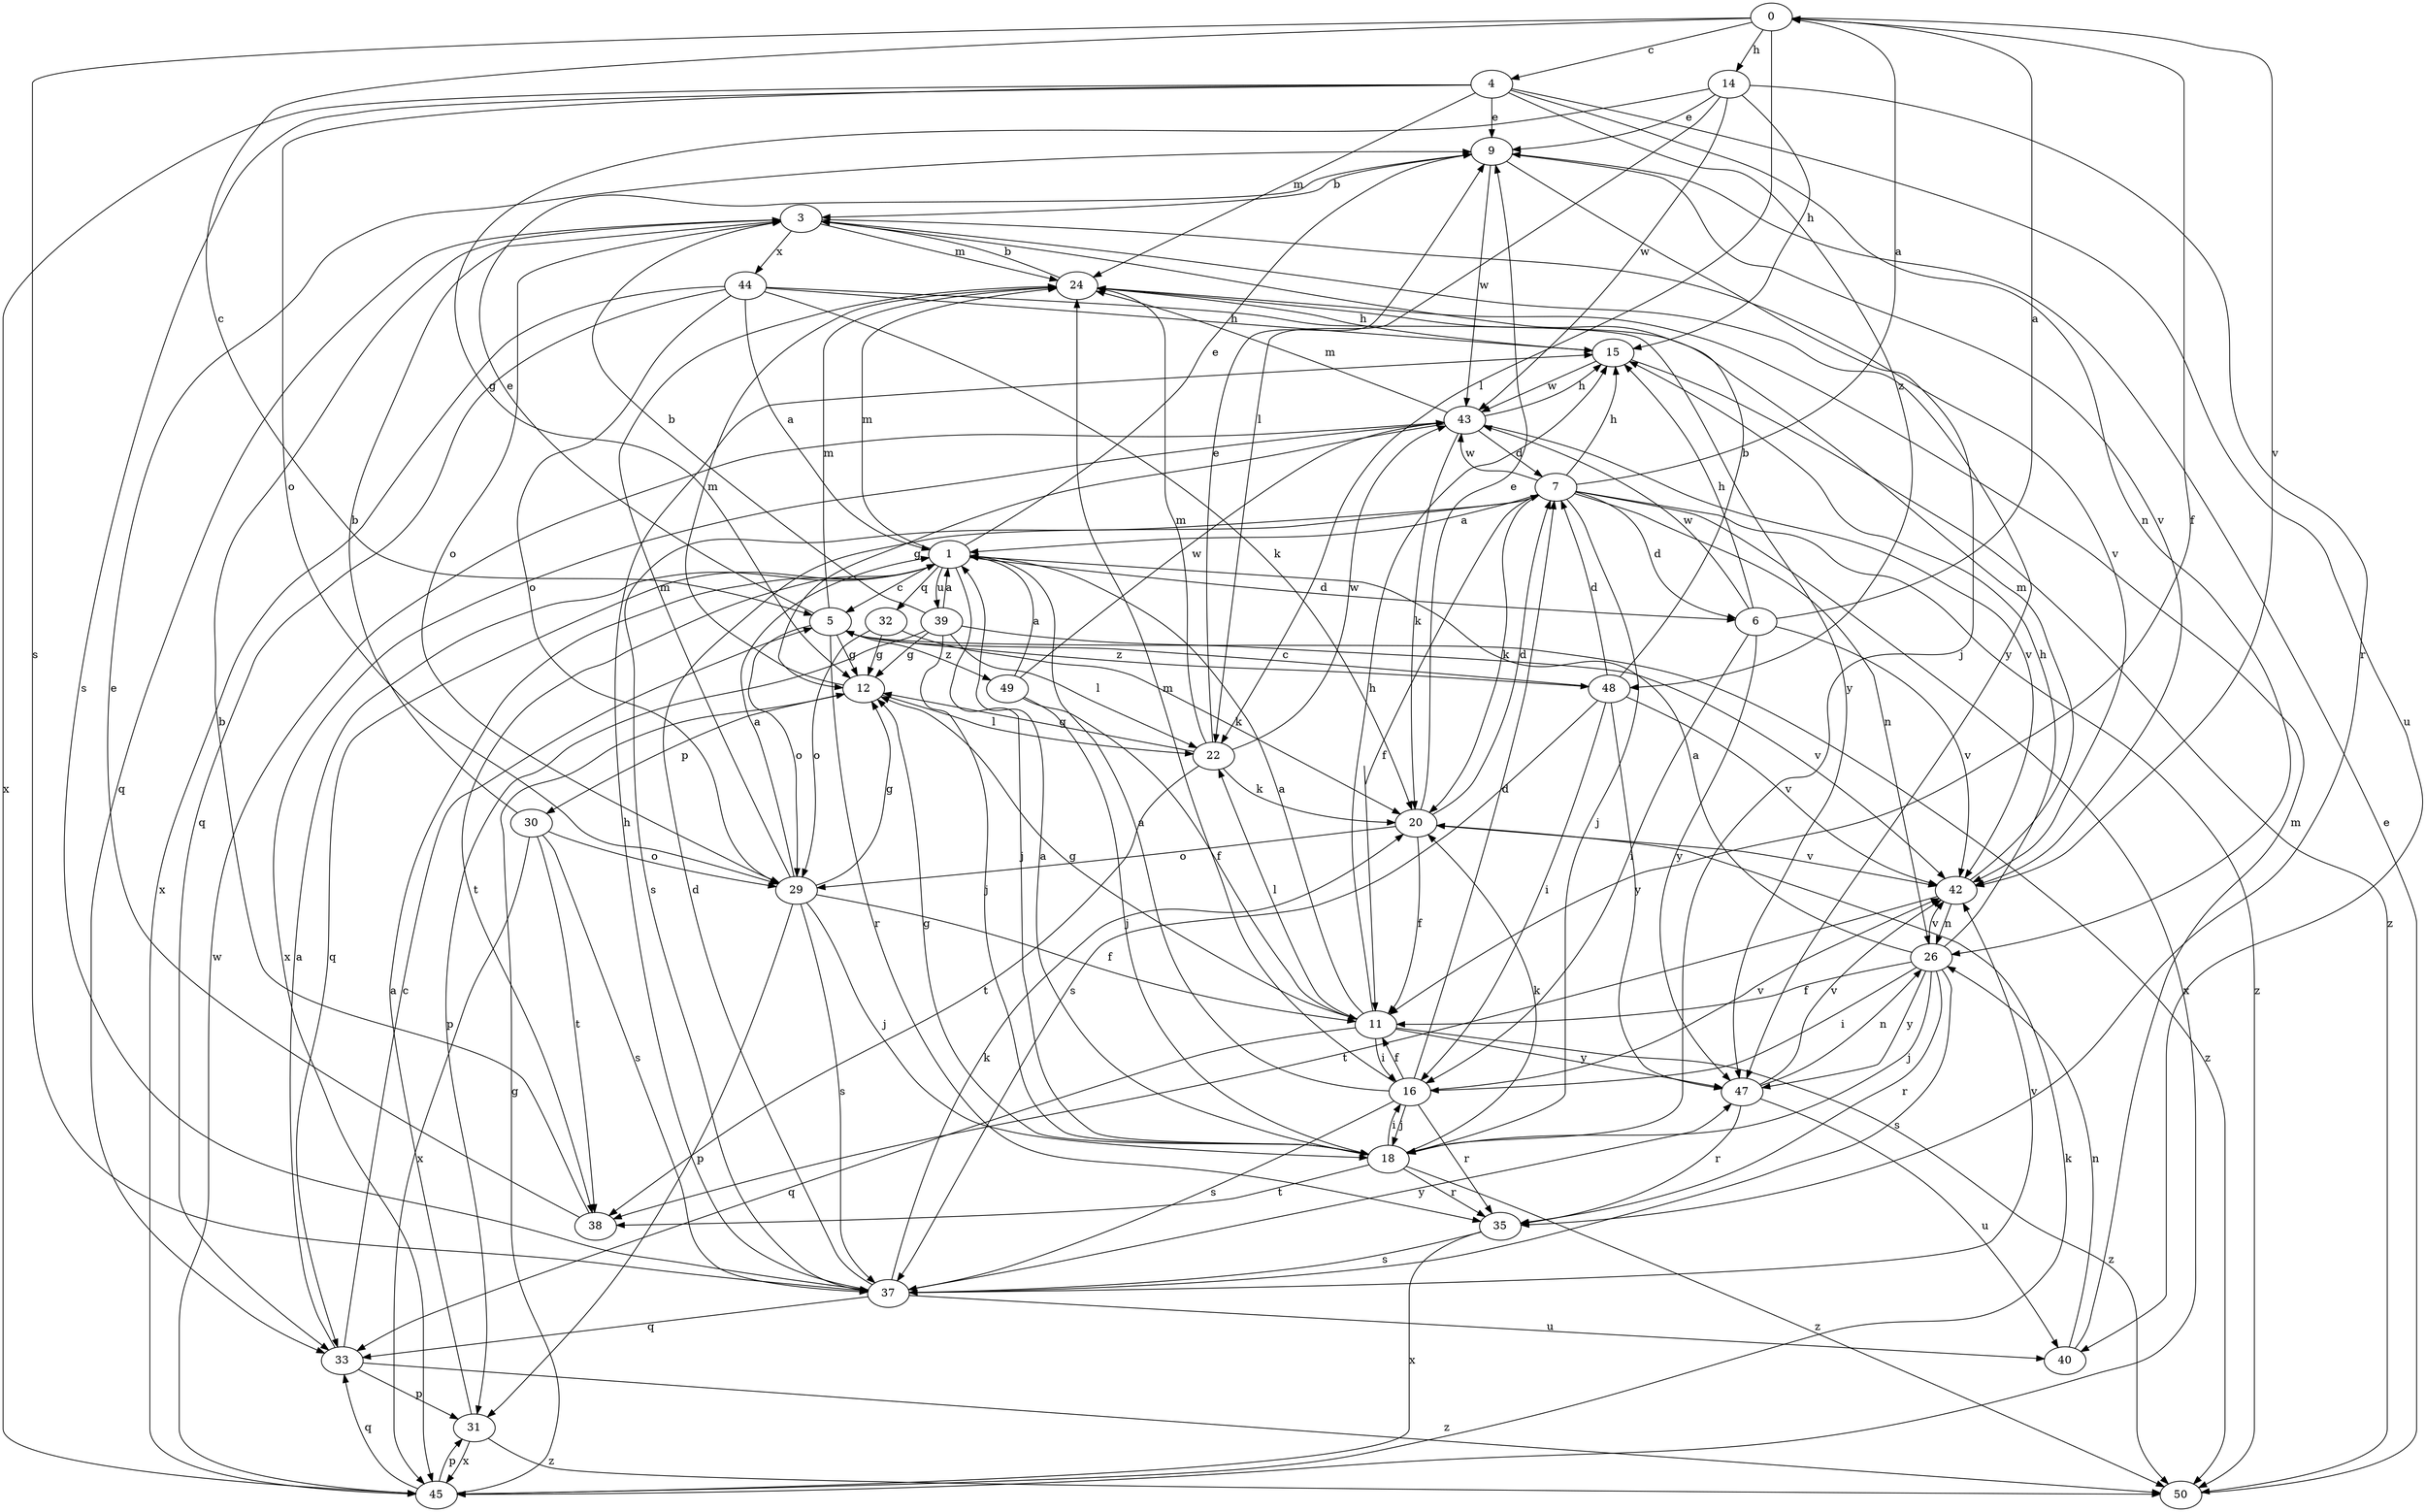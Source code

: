 strict digraph  {
0;
1;
3;
4;
5;
6;
7;
9;
11;
12;
14;
15;
16;
18;
20;
22;
24;
26;
29;
30;
31;
32;
33;
35;
37;
38;
39;
40;
42;
43;
44;
45;
47;
48;
49;
50;
0 -> 4  [label=c];
0 -> 5  [label=c];
0 -> 11  [label=f];
0 -> 14  [label=h];
0 -> 22  [label=l];
0 -> 37  [label=s];
0 -> 42  [label=v];
1 -> 5  [label=c];
1 -> 6  [label=d];
1 -> 9  [label=e];
1 -> 18  [label=j];
1 -> 24  [label=m];
1 -> 32  [label=q];
1 -> 33  [label=q];
1 -> 38  [label=t];
1 -> 39  [label=u];
3 -> 24  [label=m];
3 -> 29  [label=o];
3 -> 33  [label=q];
3 -> 42  [label=v];
3 -> 44  [label=x];
3 -> 47  [label=y];
4 -> 9  [label=e];
4 -> 24  [label=m];
4 -> 26  [label=n];
4 -> 29  [label=o];
4 -> 37  [label=s];
4 -> 40  [label=u];
4 -> 45  [label=x];
4 -> 48  [label=z];
5 -> 9  [label=e];
5 -> 12  [label=g];
5 -> 24  [label=m];
5 -> 29  [label=o];
5 -> 35  [label=r];
5 -> 48  [label=z];
5 -> 49  [label=z];
5 -> 50  [label=z];
6 -> 0  [label=a];
6 -> 15  [label=h];
6 -> 16  [label=i];
6 -> 42  [label=v];
6 -> 43  [label=w];
6 -> 47  [label=y];
7 -> 0  [label=a];
7 -> 1  [label=a];
7 -> 6  [label=d];
7 -> 11  [label=f];
7 -> 15  [label=h];
7 -> 18  [label=j];
7 -> 20  [label=k];
7 -> 26  [label=n];
7 -> 37  [label=s];
7 -> 43  [label=w];
7 -> 45  [label=x];
7 -> 50  [label=z];
9 -> 3  [label=b];
9 -> 18  [label=j];
9 -> 42  [label=v];
9 -> 43  [label=w];
11 -> 1  [label=a];
11 -> 12  [label=g];
11 -> 15  [label=h];
11 -> 16  [label=i];
11 -> 22  [label=l];
11 -> 33  [label=q];
11 -> 47  [label=y];
11 -> 50  [label=z];
12 -> 22  [label=l];
12 -> 24  [label=m];
12 -> 30  [label=p];
14 -> 9  [label=e];
14 -> 12  [label=g];
14 -> 15  [label=h];
14 -> 22  [label=l];
14 -> 35  [label=r];
14 -> 43  [label=w];
15 -> 43  [label=w];
15 -> 50  [label=z];
16 -> 1  [label=a];
16 -> 7  [label=d];
16 -> 11  [label=f];
16 -> 18  [label=j];
16 -> 24  [label=m];
16 -> 35  [label=r];
16 -> 37  [label=s];
16 -> 42  [label=v];
18 -> 1  [label=a];
18 -> 12  [label=g];
18 -> 16  [label=i];
18 -> 20  [label=k];
18 -> 35  [label=r];
18 -> 38  [label=t];
18 -> 50  [label=z];
20 -> 7  [label=d];
20 -> 9  [label=e];
20 -> 11  [label=f];
20 -> 29  [label=o];
20 -> 42  [label=v];
22 -> 9  [label=e];
22 -> 12  [label=g];
22 -> 20  [label=k];
22 -> 24  [label=m];
22 -> 38  [label=t];
22 -> 43  [label=w];
24 -> 3  [label=b];
24 -> 15  [label=h];
26 -> 1  [label=a];
26 -> 11  [label=f];
26 -> 15  [label=h];
26 -> 16  [label=i];
26 -> 18  [label=j];
26 -> 35  [label=r];
26 -> 37  [label=s];
26 -> 42  [label=v];
26 -> 47  [label=y];
29 -> 1  [label=a];
29 -> 11  [label=f];
29 -> 12  [label=g];
29 -> 18  [label=j];
29 -> 24  [label=m];
29 -> 31  [label=p];
29 -> 37  [label=s];
30 -> 3  [label=b];
30 -> 29  [label=o];
30 -> 37  [label=s];
30 -> 38  [label=t];
30 -> 45  [label=x];
31 -> 1  [label=a];
31 -> 45  [label=x];
31 -> 50  [label=z];
32 -> 12  [label=g];
32 -> 20  [label=k];
32 -> 29  [label=o];
33 -> 1  [label=a];
33 -> 5  [label=c];
33 -> 31  [label=p];
33 -> 50  [label=z];
35 -> 37  [label=s];
35 -> 45  [label=x];
37 -> 7  [label=d];
37 -> 15  [label=h];
37 -> 20  [label=k];
37 -> 33  [label=q];
37 -> 40  [label=u];
37 -> 42  [label=v];
37 -> 47  [label=y];
38 -> 3  [label=b];
38 -> 9  [label=e];
39 -> 1  [label=a];
39 -> 3  [label=b];
39 -> 12  [label=g];
39 -> 18  [label=j];
39 -> 22  [label=l];
39 -> 31  [label=p];
39 -> 42  [label=v];
40 -> 24  [label=m];
40 -> 26  [label=n];
42 -> 24  [label=m];
42 -> 26  [label=n];
42 -> 38  [label=t];
43 -> 7  [label=d];
43 -> 12  [label=g];
43 -> 15  [label=h];
43 -> 20  [label=k];
43 -> 24  [label=m];
43 -> 42  [label=v];
43 -> 45  [label=x];
44 -> 1  [label=a];
44 -> 15  [label=h];
44 -> 20  [label=k];
44 -> 29  [label=o];
44 -> 33  [label=q];
44 -> 45  [label=x];
44 -> 47  [label=y];
45 -> 12  [label=g];
45 -> 20  [label=k];
45 -> 31  [label=p];
45 -> 33  [label=q];
45 -> 43  [label=w];
47 -> 26  [label=n];
47 -> 35  [label=r];
47 -> 40  [label=u];
47 -> 42  [label=v];
48 -> 3  [label=b];
48 -> 5  [label=c];
48 -> 7  [label=d];
48 -> 16  [label=i];
48 -> 37  [label=s];
48 -> 42  [label=v];
48 -> 47  [label=y];
49 -> 1  [label=a];
49 -> 11  [label=f];
49 -> 18  [label=j];
49 -> 43  [label=w];
50 -> 9  [label=e];
}

